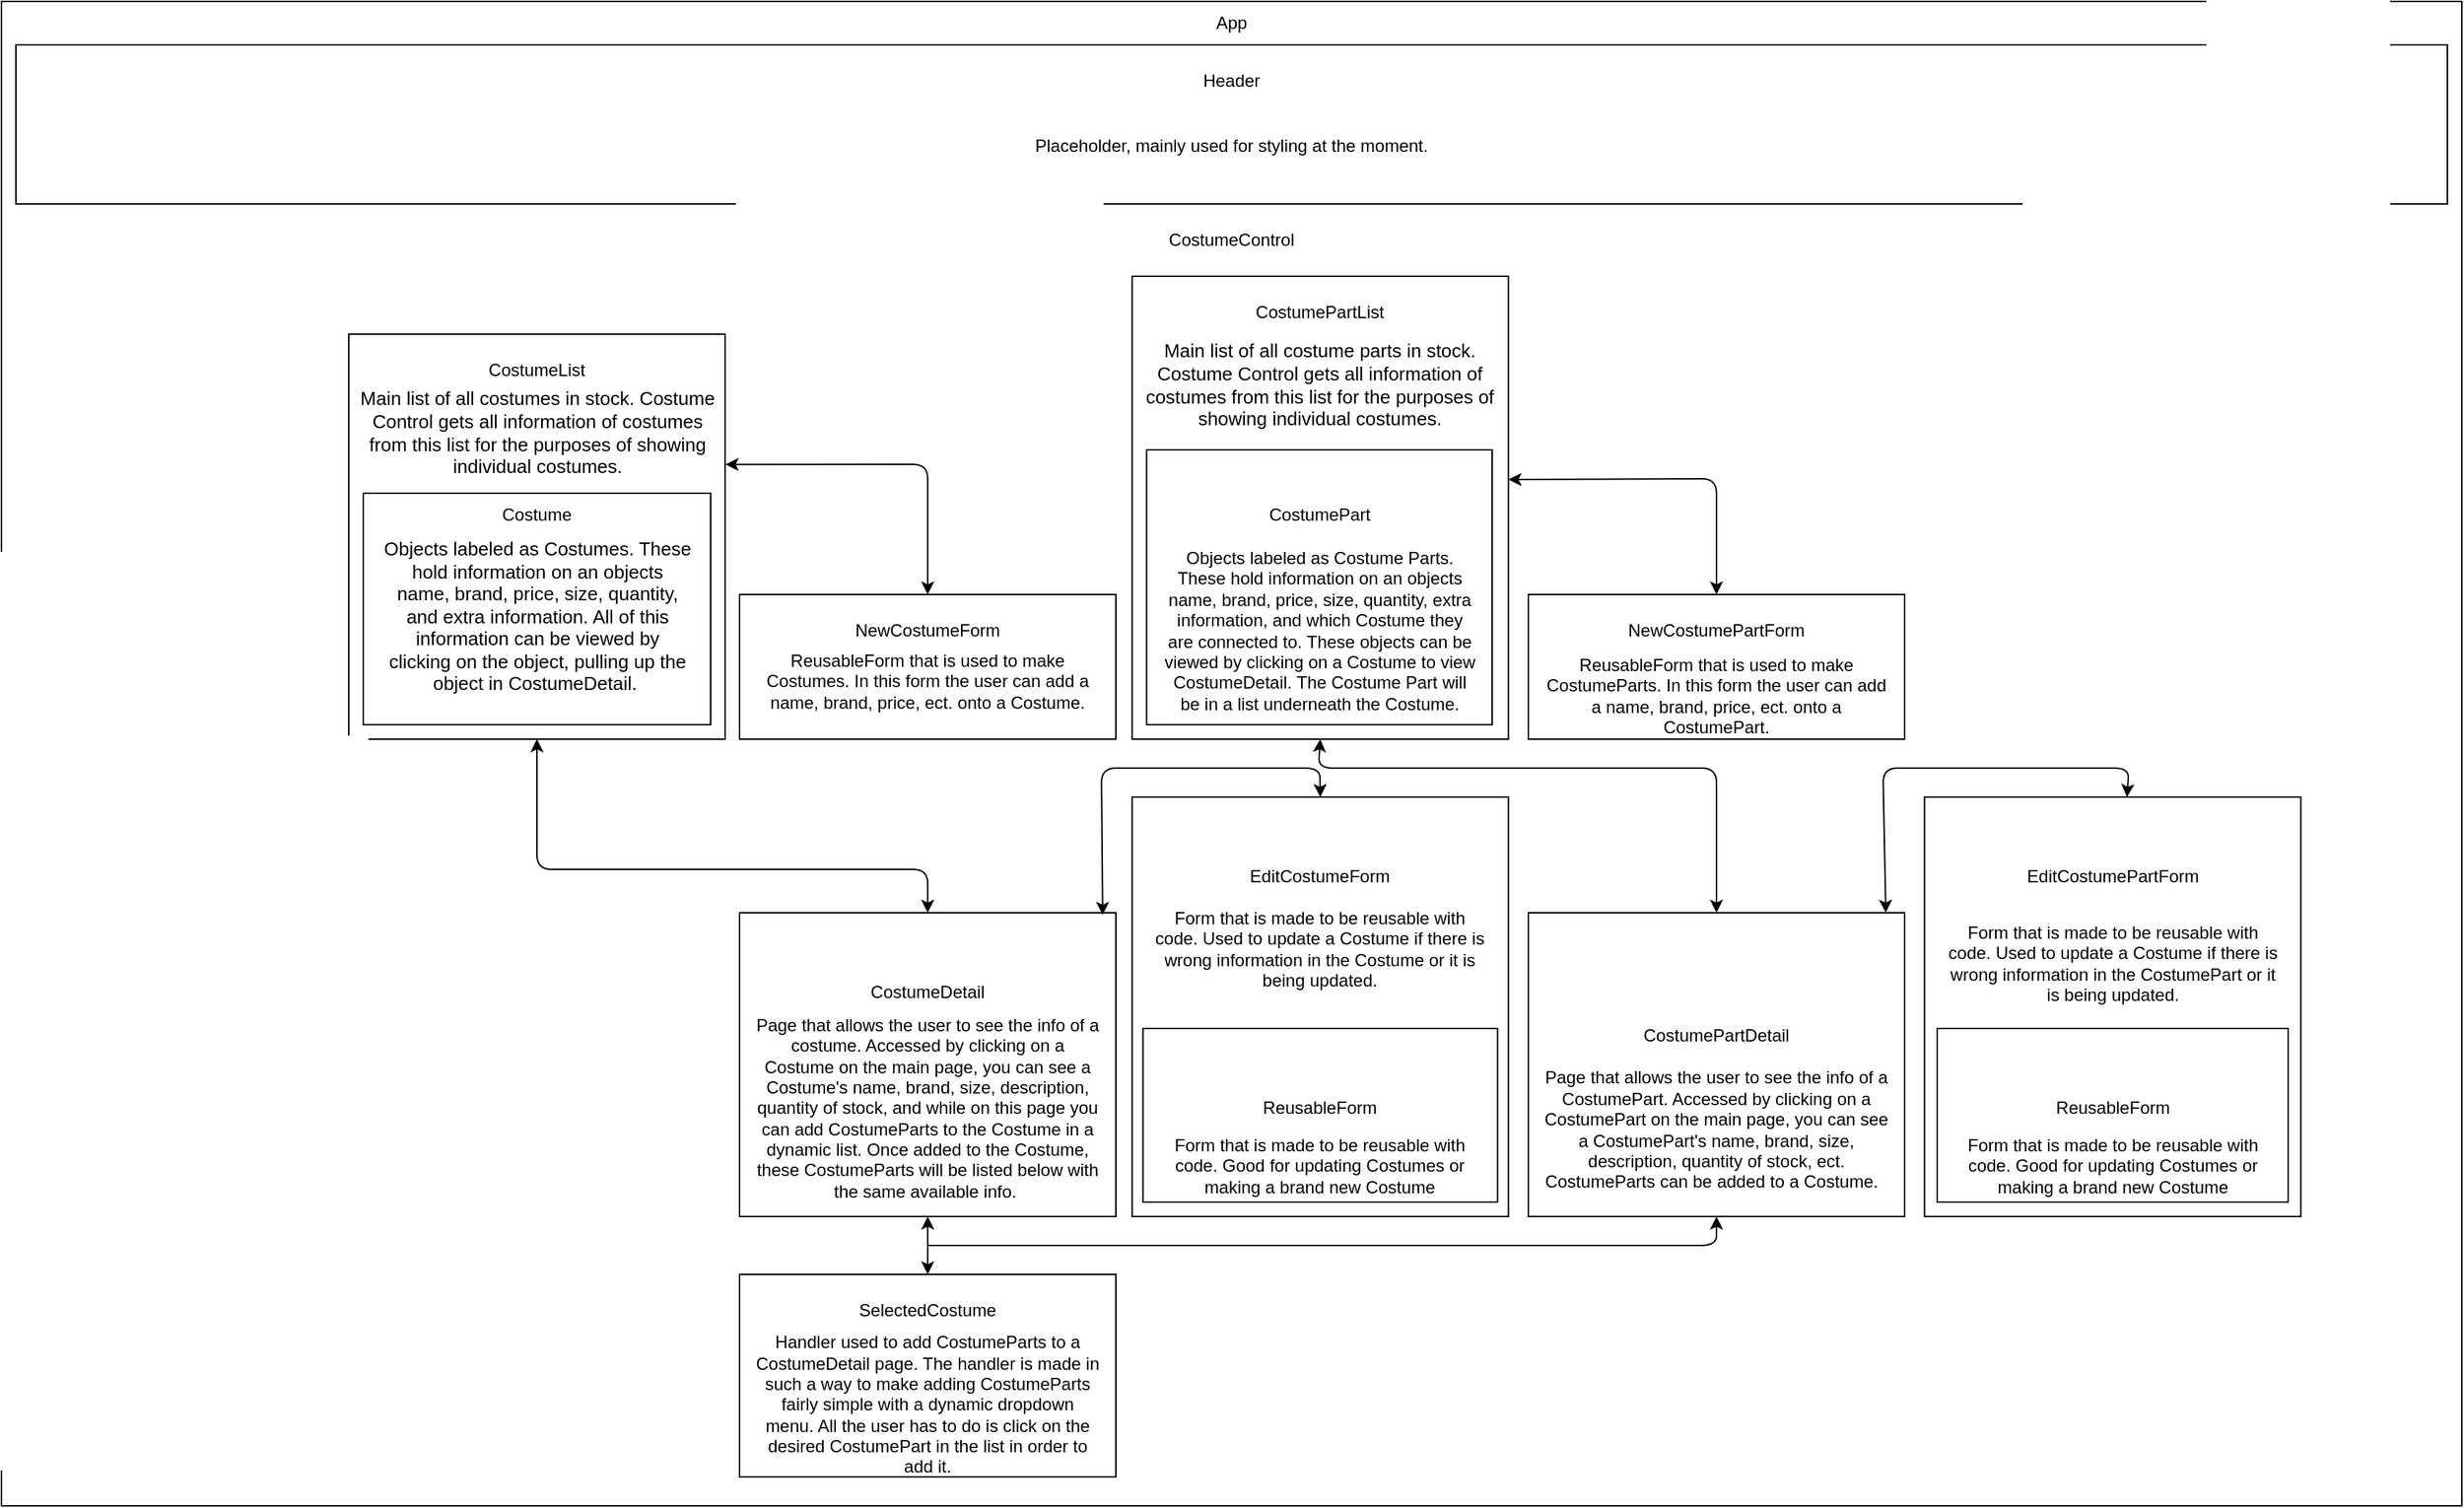 <mxfile>
    <diagram name="Page-1" id="rad-OM3xAtKhfUTnnuqS">
        <mxGraphModel dx="1577" dy="735" grid="1" gridSize="10" guides="1" tooltips="1" connect="1" arrows="1" fold="1" page="1" pageScale="1" pageWidth="850" pageHeight="1100" math="0" shadow="0">
            <root>
                <mxCell id="0"/>
                <mxCell id="1" parent="0"/>
                <mxCell id="aeKoGPZsEb-PWAGv4kwy-1" value="" style="rounded=0;whiteSpace=wrap;html=1;" parent="1" vertex="1">
                    <mxGeometry y="40" width="1700" height="1040" as="geometry"/>
                </mxCell>
                <mxCell id="HdBy2Fx3M0TaIa8yCIId-1" value="App" style="text;html=1;align=center;verticalAlign=middle;whiteSpace=wrap;rounded=0;" parent="1" vertex="1">
                    <mxGeometry x="820" y="40" width="60" height="30" as="geometry"/>
                </mxCell>
                <mxCell id="HdBy2Fx3M0TaIa8yCIId-2" value="" style="rounded=0;whiteSpace=wrap;html=1;" parent="1" vertex="1">
                    <mxGeometry x="10" y="70" width="1680" height="110" as="geometry"/>
                </mxCell>
                <mxCell id="HdBy2Fx3M0TaIa8yCIId-3" value="Header" style="text;html=1;align=center;verticalAlign=middle;whiteSpace=wrap;rounded=0;" parent="1" vertex="1">
                    <mxGeometry x="820" y="80" width="60" height="30" as="geometry"/>
                </mxCell>
                <mxCell id="HdBy2Fx3M0TaIa8yCIId-5" value="CostumeControl" style="text;html=1;align=center;verticalAlign=middle;whiteSpace=wrap;rounded=0;" parent="1" vertex="1">
                    <mxGeometry x="820" y="190" width="60" height="30" as="geometry"/>
                </mxCell>
                <mxCell id="HdBy2Fx3M0TaIa8yCIId-6" value="" style="rounded=0;whiteSpace=wrap;html=1;" parent="1" vertex="1">
                    <mxGeometry x="240" y="270" width="260" height="280" as="geometry"/>
                </mxCell>
                <mxCell id="HdBy2Fx3M0TaIa8yCIId-7" value="" style="rounded=0;whiteSpace=wrap;html=1;" parent="1" vertex="1">
                    <mxGeometry x="250" y="380" width="240" height="160" as="geometry"/>
                </mxCell>
                <mxCell id="HdBy2Fx3M0TaIa8yCIId-8" value="CostumeList" style="text;html=1;align=center;verticalAlign=middle;whiteSpace=wrap;rounded=0;" parent="1" vertex="1">
                    <mxGeometry x="340" y="280" width="60" height="30" as="geometry"/>
                </mxCell>
                <mxCell id="HdBy2Fx3M0TaIa8yCIId-9" value="Costume" style="text;html=1;align=center;verticalAlign=middle;whiteSpace=wrap;rounded=0;" parent="1" vertex="1">
                    <mxGeometry x="340" y="380" width="60" height="30" as="geometry"/>
                </mxCell>
                <mxCell id="HdBy2Fx3M0TaIa8yCIId-10" value="" style="rounded=0;whiteSpace=wrap;html=1;" parent="1" vertex="1">
                    <mxGeometry x="510" y="670" width="260" height="210" as="geometry"/>
                </mxCell>
                <mxCell id="HdBy2Fx3M0TaIa8yCIId-11" value="CostumeDetail" style="text;html=1;align=center;verticalAlign=middle;whiteSpace=wrap;rounded=0;" parent="1" vertex="1">
                    <mxGeometry x="610" y="710" width="60" height="30" as="geometry"/>
                </mxCell>
                <mxCell id="2" value="" style="rounded=0;whiteSpace=wrap;html=1;" parent="1" vertex="1">
                    <mxGeometry x="781.25" y="230" width="260" height="320" as="geometry"/>
                </mxCell>
                <mxCell id="4" value="" style="rounded=0;whiteSpace=wrap;html=1;" parent="1" vertex="1">
                    <mxGeometry x="1055" y="670" width="260" height="210" as="geometry"/>
                </mxCell>
                <mxCell id="5" value="CostumePartDetail" style="text;html=1;strokeColor=none;fillColor=none;align=center;verticalAlign=middle;whiteSpace=wrap;rounded=0;" parent="1" vertex="1">
                    <mxGeometry x="1155" y="740" width="60" height="30" as="geometry"/>
                </mxCell>
                <mxCell id="8" value="" style="rounded=0;whiteSpace=wrap;html=1;" parent="1" vertex="1">
                    <mxGeometry x="781.25" y="590" width="260" height="290" as="geometry"/>
                </mxCell>
                <mxCell id="9" value="" style="rounded=0;whiteSpace=wrap;html=1;" parent="1" vertex="1">
                    <mxGeometry x="1328.75" y="590" width="260" height="290" as="geometry"/>
                </mxCell>
                <mxCell id="10" value="EditCostumeForm" style="text;html=1;strokeColor=none;fillColor=none;align=center;verticalAlign=middle;whiteSpace=wrap;rounded=0;" parent="1" vertex="1">
                    <mxGeometry x="881.25" y="630" width="60" height="30" as="geometry"/>
                </mxCell>
                <mxCell id="11" value="EditCostumePartForm" style="text;html=1;strokeColor=none;fillColor=none;align=center;verticalAlign=middle;whiteSpace=wrap;rounded=0;" parent="1" vertex="1">
                    <mxGeometry x="1428.75" y="630" width="60" height="30" as="geometry"/>
                </mxCell>
                <mxCell id="12" value="" style="rounded=0;whiteSpace=wrap;html=1;" parent="1" vertex="1">
                    <mxGeometry x="788.75" y="750" width="245" height="120" as="geometry"/>
                </mxCell>
                <mxCell id="13" value="" style="rounded=0;whiteSpace=wrap;html=1;" parent="1" vertex="1">
                    <mxGeometry x="1337.5" y="750" width="242.5" height="120" as="geometry"/>
                </mxCell>
                <mxCell id="14" value="ReusableForm" style="text;html=1;strokeColor=none;fillColor=none;align=center;verticalAlign=middle;whiteSpace=wrap;rounded=0;" parent="1" vertex="1">
                    <mxGeometry x="881.25" y="790" width="60" height="30" as="geometry"/>
                </mxCell>
                <mxCell id="15" value="ReusableForm" style="text;html=1;strokeColor=none;fillColor=none;align=center;verticalAlign=middle;whiteSpace=wrap;rounded=0;" parent="1" vertex="1">
                    <mxGeometry x="1428.75" y="790" width="60" height="30" as="geometry"/>
                </mxCell>
                <mxCell id="16" value="Main list of all costumes in stock. Costume Control gets all information of costumes from this list for the purposes of showing individual costumes." style="text;html=1;strokeColor=none;fillColor=none;align=center;verticalAlign=middle;whiteSpace=wrap;rounded=0;fontSize=13;" parent="1" vertex="1">
                    <mxGeometry x="242.5" y="300" width="255" height="75" as="geometry"/>
                </mxCell>
                <mxCell id="17" value="Objects labeled as Costumes. These hold information on an objects name, brand, price, size, quantity, and extra information. All of this information can be viewed by clicking on the object, pulling up the object in CostumeDetail.&amp;nbsp;" style="text;html=1;strokeColor=none;fillColor=none;align=center;verticalAlign=middle;whiteSpace=wrap;rounded=0;fontSize=13;" parent="1" vertex="1">
                    <mxGeometry x="262.5" y="400" width="215" height="130" as="geometry"/>
                </mxCell>
                <mxCell id="20" value="Page that allows the user to see the info of a costume. Accessed by clicking on a Costume on the main page, you can see a Costume's name, brand, size, description, quantity of stock, and while on this page you can add CostumeParts to the Costume in a dynamic list. Once added to the Costume, these CostumeParts will be listed below with the same available info.&amp;nbsp;" style="text;html=1;strokeColor=none;fillColor=none;align=center;verticalAlign=middle;whiteSpace=wrap;rounded=0;" parent="1" vertex="1">
                    <mxGeometry x="520" y="730" width="240" height="150" as="geometry"/>
                </mxCell>
                <mxCell id="21" value="Form that is made to be reusable with code. Good for updating Costumes or making a brand new Costume" style="text;html=1;strokeColor=none;fillColor=none;align=center;verticalAlign=middle;whiteSpace=wrap;rounded=0;" parent="1" vertex="1">
                    <mxGeometry x="796.25" y="820" width="230" height="50" as="geometry"/>
                </mxCell>
                <mxCell id="22" value="Form that is made to be reusable with code. Good for updating Costumes or making a brand new Costume" style="text;html=1;strokeColor=none;fillColor=none;align=center;verticalAlign=middle;whiteSpace=wrap;rounded=0;" parent="1" vertex="1">
                    <mxGeometry x="1343.75" y="820" width="230" height="50" as="geometry"/>
                </mxCell>
                <mxCell id="23" value="Page that allows the user to see the info of a CostumePart. Accessed by clicking on a CostumePart on the main page, you can see a CostumePart's name, brand, size, description, quantity of stock, ect. CostumeParts can be added to a Costume.&amp;nbsp;&amp;nbsp;" style="text;html=1;strokeColor=none;fillColor=none;align=center;verticalAlign=middle;whiteSpace=wrap;rounded=0;" parent="1" vertex="1">
                    <mxGeometry x="1065" y="760" width="240" height="120" as="geometry"/>
                </mxCell>
                <mxCell id="24" value="Form that is made to be reusable with code. Used to update a Costume if there is wrong information in the Costume or it is being updated." style="text;html=1;strokeColor=none;fillColor=none;align=center;verticalAlign=middle;whiteSpace=wrap;rounded=0;" parent="1" vertex="1">
                    <mxGeometry x="796.25" y="650" width="230" height="90" as="geometry"/>
                </mxCell>
                <mxCell id="25" value="Form that is made to be reusable with code. Used to update a Costume if there is wrong information in the CostumePart or it is being updated." style="text;html=1;strokeColor=none;fillColor=none;align=center;verticalAlign=middle;whiteSpace=wrap;rounded=0;" parent="1" vertex="1">
                    <mxGeometry x="1343.75" y="660" width="230" height="90" as="geometry"/>
                </mxCell>
                <mxCell id="27" value="Placeholder, mainly used for styling at the moment." style="text;html=1;strokeColor=none;fillColor=none;align=center;verticalAlign=middle;whiteSpace=wrap;rounded=0;" parent="1" vertex="1">
                    <mxGeometry x="20" y="110" width="1660" height="60" as="geometry"/>
                </mxCell>
                <mxCell id="29" value="" style="rounded=0;whiteSpace=wrap;html=1;" parent="1" vertex="1">
                    <mxGeometry x="791.25" y="350" width="238.75" height="190" as="geometry"/>
                </mxCell>
                <mxCell id="28" value="CostumePartList" style="text;html=1;align=center;verticalAlign=middle;whiteSpace=wrap;rounded=0;" parent="1" vertex="1">
                    <mxGeometry x="881.25" y="240" width="60" height="30" as="geometry"/>
                </mxCell>
                <mxCell id="30" value="Main list of all costume parts in stock. Costume Control gets all information of costumes from this list for the purposes of showing individual costumes." style="text;html=1;strokeColor=none;fillColor=none;align=center;verticalAlign=middle;whiteSpace=wrap;rounded=0;fontSize=13;" parent="1" vertex="1">
                    <mxGeometry x="786.25" y="260" width="250" height="90" as="geometry"/>
                </mxCell>
                <mxCell id="18" value="Objects labeled as Costume Parts. These hold information on an objects name, brand, price, size, quantity, extra information, and which Costume they are connected to. These objects can be viewed by clicking on a Costume to view CostumeDetail. The Costume Part will be in a list underneath the Costume." style="text;html=1;strokeColor=none;fillColor=none;align=center;verticalAlign=middle;whiteSpace=wrap;rounded=0;" parent="1" vertex="1">
                    <mxGeometry x="801.25" y="430" width="220" height="90" as="geometry"/>
                </mxCell>
                <mxCell id="3" value="CostumePart" style="text;html=1;strokeColor=none;fillColor=none;align=center;verticalAlign=middle;whiteSpace=wrap;rounded=0;" parent="1" vertex="1">
                    <mxGeometry x="881.25" y="380" width="60" height="30" as="geometry"/>
                </mxCell>
                <mxCell id="32" value="" style="rounded=0;whiteSpace=wrap;html=1;" parent="1" vertex="1">
                    <mxGeometry x="510" y="920" width="260" height="140" as="geometry"/>
                </mxCell>
                <mxCell id="33" value="" style="endArrow=classic;startArrow=classic;html=1;exitX=0.5;exitY=0;exitDx=0;exitDy=0;entryX=0.5;entryY=1;entryDx=0;entryDy=0;" parent="1" source="32" target="HdBy2Fx3M0TaIa8yCIId-10" edge="1">
                    <mxGeometry width="50" height="50" relative="1" as="geometry">
                        <mxPoint x="930" y="610" as="sourcePoint"/>
                        <mxPoint x="980" y="560" as="targetPoint"/>
                    </mxGeometry>
                </mxCell>
                <mxCell id="35" value="" style="endArrow=classic;html=1;entryX=0.5;entryY=1;entryDx=0;entryDy=0;" parent="1" target="4" edge="1">
                    <mxGeometry width="50" height="50" relative="1" as="geometry">
                        <mxPoint x="640" y="900" as="sourcePoint"/>
                        <mxPoint x="1030" y="960" as="targetPoint"/>
                        <Array as="points">
                            <mxPoint x="1185" y="900"/>
                        </Array>
                    </mxGeometry>
                </mxCell>
                <mxCell id="36" value="SelectedCostume" style="text;html=1;strokeColor=none;fillColor=none;align=center;verticalAlign=middle;whiteSpace=wrap;rounded=0;" parent="1" vertex="1">
                    <mxGeometry x="610" y="930" width="60" height="30" as="geometry"/>
                </mxCell>
                <mxCell id="37" value="Handler used to add CostumeParts to a CostumeDetail page. The handler is made in such a way to make adding CostumeParts fairly simple with a dynamic dropdown menu. All the user has to do is click on the desired CostumePart in the list in order to add it." style="text;html=1;strokeColor=none;fillColor=none;align=center;verticalAlign=middle;whiteSpace=wrap;rounded=0;" parent="1" vertex="1">
                    <mxGeometry x="520" y="960" width="240" height="100" as="geometry"/>
                </mxCell>
                <mxCell id="39" value="" style="rounded=0;whiteSpace=wrap;html=1;" vertex="1" parent="1">
                    <mxGeometry x="510" y="450" width="260" height="100" as="geometry"/>
                </mxCell>
                <mxCell id="40" value="" style="rounded=0;whiteSpace=wrap;html=1;" vertex="1" parent="1">
                    <mxGeometry x="1055" y="450" width="260" height="100" as="geometry"/>
                </mxCell>
                <mxCell id="41" value="" style="endArrow=classic;startArrow=classic;html=1;exitX=0.95;exitY=0;exitDx=0;exitDy=0;exitPerimeter=0;" edge="1" parent="1" source="4" target="9">
                    <mxGeometry width="50" height="50" relative="1" as="geometry">
                        <mxPoint x="1080" y="560" as="sourcePoint"/>
                        <mxPoint x="1130" y="510" as="targetPoint"/>
                        <Array as="points">
                            <mxPoint x="1300" y="570"/>
                            <mxPoint x="1360" y="570"/>
                            <mxPoint x="1470" y="570"/>
                        </Array>
                    </mxGeometry>
                </mxCell>
                <mxCell id="42" value="NewCostumeForm" style="text;html=1;strokeColor=none;fillColor=none;align=center;verticalAlign=middle;whiteSpace=wrap;rounded=0;" vertex="1" parent="1">
                    <mxGeometry x="520" y="460" width="240" height="30" as="geometry"/>
                </mxCell>
                <mxCell id="43" value="NewCostumePartForm" style="text;html=1;strokeColor=none;fillColor=none;align=center;verticalAlign=middle;whiteSpace=wrap;rounded=0;" vertex="1" parent="1">
                    <mxGeometry x="1065" y="460" width="240" height="30" as="geometry"/>
                </mxCell>
                <mxCell id="44" value="ReusableForm that is used to make Costumes. In this form the user can add a name, brand, price, ect. onto a Costume." style="text;html=1;strokeColor=none;fillColor=none;align=center;verticalAlign=middle;whiteSpace=wrap;rounded=0;" vertex="1" parent="1">
                    <mxGeometry x="520" y="480" width="240" height="60" as="geometry"/>
                </mxCell>
                <mxCell id="45" value="ReusableForm that is used to make CostumeParts. In this form the user can add a name, brand, price, ect. onto a CostumePart." style="text;html=1;strokeColor=none;fillColor=none;align=center;verticalAlign=middle;whiteSpace=wrap;rounded=0;" vertex="1" parent="1">
                    <mxGeometry x="1065" y="490" width="240" height="60" as="geometry"/>
                </mxCell>
                <mxCell id="46" value="" style="endArrow=classic;startArrow=classic;html=1;entryX=0.5;entryY=0;entryDx=0;entryDy=0;exitX=0.965;exitY=0.007;exitDx=0;exitDy=0;exitPerimeter=0;" edge="1" parent="1" source="HdBy2Fx3M0TaIa8yCIId-10" target="8">
                    <mxGeometry width="50" height="50" relative="1" as="geometry">
                        <mxPoint x="890" y="430" as="sourcePoint"/>
                        <mxPoint x="940" y="380" as="targetPoint"/>
                        <Array as="points">
                            <mxPoint x="760" y="570"/>
                            <mxPoint x="911" y="570"/>
                        </Array>
                    </mxGeometry>
                </mxCell>
                <mxCell id="53" value="" style="endArrow=classic;startArrow=classic;html=1;entryX=1.011;entryY=0.801;entryDx=0;entryDy=0;exitX=0.5;exitY=0;exitDx=0;exitDy=0;entryPerimeter=0;" edge="1" parent="1" source="39" target="16">
                    <mxGeometry width="50" height="50" relative="1" as="geometry">
                        <mxPoint x="590" y="460" as="sourcePoint"/>
                        <mxPoint x="640" y="410" as="targetPoint"/>
                        <Array as="points">
                            <mxPoint x="640" y="360"/>
                        </Array>
                    </mxGeometry>
                </mxCell>
                <mxCell id="54" value="" style="endArrow=classic;startArrow=classic;html=1;entryX=0.5;entryY=1;entryDx=0;entryDy=0;exitX=0.5;exitY=0;exitDx=0;exitDy=0;" edge="1" parent="1" source="HdBy2Fx3M0TaIa8yCIId-10" target="HdBy2Fx3M0TaIa8yCIId-6">
                    <mxGeometry width="50" height="50" relative="1" as="geometry">
                        <mxPoint x="590" y="560" as="sourcePoint"/>
                        <mxPoint x="640" y="510" as="targetPoint"/>
                        <Array as="points">
                            <mxPoint x="640" y="640"/>
                            <mxPoint x="370" y="640"/>
                        </Array>
                    </mxGeometry>
                </mxCell>
                <mxCell id="55" value="" style="endArrow=classic;startArrow=classic;html=1;entryX=1;entryY=0.439;entryDx=0;entryDy=0;exitX=0.5;exitY=0;exitDx=0;exitDy=0;entryPerimeter=0;" edge="1" parent="1" source="40" target="2">
                    <mxGeometry width="50" height="50" relative="1" as="geometry">
                        <mxPoint x="650" y="460" as="sourcePoint"/>
                        <mxPoint x="510.305" y="370.075" as="targetPoint"/>
                        <Array as="points">
                            <mxPoint x="1185" y="370"/>
                        </Array>
                    </mxGeometry>
                </mxCell>
                <mxCell id="56" value="" style="endArrow=classic;startArrow=classic;html=1;exitX=0.5;exitY=1;exitDx=0;exitDy=0;entryX=0.5;entryY=0;entryDx=0;entryDy=0;" edge="1" parent="1" source="2" target="4">
                    <mxGeometry width="50" height="50" relative="1" as="geometry">
                        <mxPoint x="960" y="550" as="sourcePoint"/>
                        <mxPoint x="1010" y="500" as="targetPoint"/>
                        <Array as="points">
                            <mxPoint x="910" y="570"/>
                            <mxPoint x="1185" y="570"/>
                        </Array>
                    </mxGeometry>
                </mxCell>
            </root>
        </mxGraphModel>
    </diagram>
</mxfile>